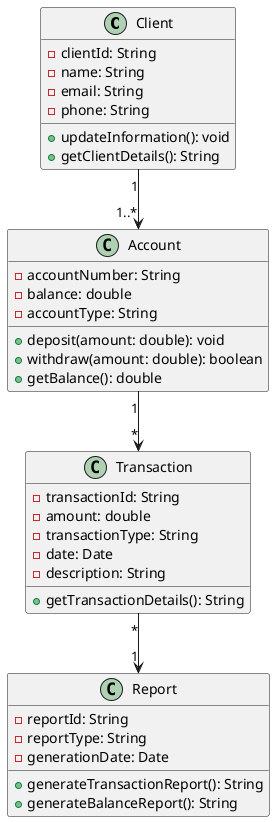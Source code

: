 @startuml
class Client {
    - clientId: String
    - name: String
    - email: String
    - phone: String
    + updateInformation(): void
    + getClientDetails(): String
}

class Account {
    - accountNumber: String
    - balance: double
    - accountType: String
    + deposit(amount: double): void
    + withdraw(amount: double): boolean
    + getBalance(): double
}

class Transaction {
    - transactionId: String
    - amount: double
    - transactionType: String
    - date: Date
    - description: String
    + getTransactionDetails(): String
}

class Report {
    - reportId: String
    - reportType: String
    - generationDate: Date
    + generateTransactionReport(): String
    + generateBalanceReport(): String
}

Client "1" --> "1..*" Account
Account "1" --> "*" Transaction
Transaction "*" --> "1" Report
@enduml